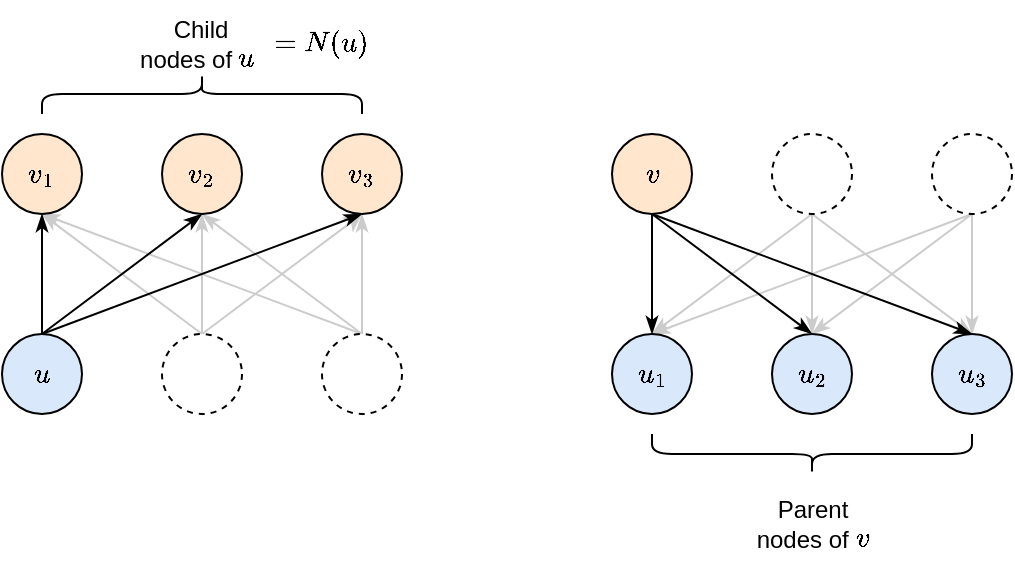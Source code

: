 <mxfile version="21.7.5" type="device">
  <diagram name="Page-1" id="67KOdD7E-YxpTc-cuoQ-">
    <mxGraphModel dx="557" dy="418" grid="0" gridSize="10" guides="1" tooltips="1" connect="1" arrows="1" fold="1" page="1" pageScale="1" pageWidth="850" pageHeight="1100" math="1" shadow="0">
      <root>
        <mxCell id="0" />
        <mxCell id="1" parent="0" />
        <mxCell id="QJW8HoN2gUbeoveKg1dK-10" style="rounded=0;orthogonalLoop=1;jettySize=auto;html=1;exitX=0.5;exitY=0;exitDx=0;exitDy=0;entryX=0.5;entryY=1;entryDx=0;entryDy=0;strokeColor=#CCCCCC;fillColor=#f5f5f5;endArrow=classicThin;endFill=1;" edge="1" parent="1" source="QJW8HoN2gUbeoveKg1dK-2" target="QJW8HoN2gUbeoveKg1dK-4">
          <mxGeometry relative="1" as="geometry" />
        </mxCell>
        <mxCell id="QJW8HoN2gUbeoveKg1dK-11" style="edgeStyle=orthogonalEdgeStyle;rounded=0;orthogonalLoop=1;jettySize=auto;html=1;exitX=0.5;exitY=0;exitDx=0;exitDy=0;entryX=0.5;entryY=1;entryDx=0;entryDy=0;fillColor=#f5f5f5;strokeColor=#CCCCCC;endArrow=classicThin;endFill=1;" edge="1" parent="1" source="QJW8HoN2gUbeoveKg1dK-2" target="QJW8HoN2gUbeoveKg1dK-5">
          <mxGeometry relative="1" as="geometry" />
        </mxCell>
        <mxCell id="QJW8HoN2gUbeoveKg1dK-12" style="rounded=0;orthogonalLoop=1;jettySize=auto;html=1;exitX=0.5;exitY=0;exitDx=0;exitDy=0;entryX=0.5;entryY=1;entryDx=0;entryDy=0;fillColor=#f5f5f5;strokeColor=#CCCCCC;" edge="1" parent="1" source="QJW8HoN2gUbeoveKg1dK-2" target="QJW8HoN2gUbeoveKg1dK-6">
          <mxGeometry relative="1" as="geometry" />
        </mxCell>
        <mxCell id="QJW8HoN2gUbeoveKg1dK-15" style="rounded=0;orthogonalLoop=1;jettySize=auto;html=1;exitX=0.5;exitY=0;exitDx=0;exitDy=0;entryX=0.5;entryY=1;entryDx=0;entryDy=0;fillColor=#f5f5f5;strokeColor=#CCCCCC;endArrow=classicThin;endFill=1;" edge="1" parent="1" source="QJW8HoN2gUbeoveKg1dK-3" target="QJW8HoN2gUbeoveKg1dK-5">
          <mxGeometry relative="1" as="geometry" />
        </mxCell>
        <mxCell id="QJW8HoN2gUbeoveKg1dK-16" style="rounded=0;orthogonalLoop=1;jettySize=auto;html=1;exitX=0.5;exitY=0;exitDx=0;exitDy=0;entryX=0.5;entryY=1;entryDx=0;entryDy=0;fillColor=#f5f5f5;strokeColor=#CCCCCC;endArrow=classicThin;endFill=1;" edge="1" parent="1" source="QJW8HoN2gUbeoveKg1dK-3" target="QJW8HoN2gUbeoveKg1dK-4">
          <mxGeometry relative="1" as="geometry" />
        </mxCell>
        <mxCell id="QJW8HoN2gUbeoveKg1dK-14" style="rounded=0;orthogonalLoop=1;jettySize=auto;html=1;exitX=0.5;exitY=0;exitDx=0;exitDy=0;entryX=0.5;entryY=1;entryDx=0;entryDy=0;strokeColor=#CCCCCC;endArrow=classicThin;endFill=1;" edge="1" parent="1" source="QJW8HoN2gUbeoveKg1dK-3" target="QJW8HoN2gUbeoveKg1dK-6">
          <mxGeometry relative="1" as="geometry" />
        </mxCell>
        <mxCell id="QJW8HoN2gUbeoveKg1dK-7" style="edgeStyle=orthogonalEdgeStyle;rounded=0;orthogonalLoop=1;jettySize=auto;html=1;exitX=0.5;exitY=0;exitDx=0;exitDy=0;entryX=0.5;entryY=1;entryDx=0;entryDy=0;endArrow=classicThin;endFill=1;" edge="1" parent="1" source="QJW8HoN2gUbeoveKg1dK-1" target="QJW8HoN2gUbeoveKg1dK-4">
          <mxGeometry relative="1" as="geometry" />
        </mxCell>
        <mxCell id="QJW8HoN2gUbeoveKg1dK-8" style="rounded=0;orthogonalLoop=1;jettySize=auto;html=1;exitX=0.5;exitY=0;exitDx=0;exitDy=0;entryX=0.5;entryY=1;entryDx=0;entryDy=0;endArrow=classicThin;endFill=1;" edge="1" parent="1" source="QJW8HoN2gUbeoveKg1dK-1" target="QJW8HoN2gUbeoveKg1dK-5">
          <mxGeometry relative="1" as="geometry" />
        </mxCell>
        <mxCell id="QJW8HoN2gUbeoveKg1dK-9" style="rounded=0;orthogonalLoop=1;jettySize=auto;html=1;exitX=0.5;exitY=0;exitDx=0;exitDy=0;entryX=0.5;entryY=1;entryDx=0;entryDy=0;endArrow=classicThin;endFill=1;" edge="1" parent="1" source="QJW8HoN2gUbeoveKg1dK-1" target="QJW8HoN2gUbeoveKg1dK-6">
          <mxGeometry relative="1" as="geometry" />
        </mxCell>
        <mxCell id="QJW8HoN2gUbeoveKg1dK-1" value="\(u\)" style="ellipse;whiteSpace=wrap;html=1;aspect=fixed;fillColor=#dae8fc;strokeColor=#000000;" vertex="1" parent="1">
          <mxGeometry x="200" y="280" width="40" height="40" as="geometry" />
        </mxCell>
        <mxCell id="QJW8HoN2gUbeoveKg1dK-2" value="" style="ellipse;whiteSpace=wrap;html=1;aspect=fixed;dashed=1;" vertex="1" parent="1">
          <mxGeometry x="280" y="280" width="40" height="40" as="geometry" />
        </mxCell>
        <mxCell id="QJW8HoN2gUbeoveKg1dK-3" value="" style="ellipse;whiteSpace=wrap;html=1;aspect=fixed;dashed=1;" vertex="1" parent="1">
          <mxGeometry x="360" y="280" width="40" height="40" as="geometry" />
        </mxCell>
        <mxCell id="QJW8HoN2gUbeoveKg1dK-4" value="\(v_1\)" style="ellipse;whiteSpace=wrap;html=1;aspect=fixed;fillColor=#ffe6cc;strokeColor=#000000;" vertex="1" parent="1">
          <mxGeometry x="200" y="180" width="40" height="40" as="geometry" />
        </mxCell>
        <mxCell id="QJW8HoN2gUbeoveKg1dK-5" value="\(v_2\)" style="ellipse;whiteSpace=wrap;html=1;aspect=fixed;fillColor=#ffe6cc;strokeColor=#000000;" vertex="1" parent="1">
          <mxGeometry x="280" y="180" width="40" height="40" as="geometry" />
        </mxCell>
        <mxCell id="QJW8HoN2gUbeoveKg1dK-6" value="\(v_3\)" style="ellipse;whiteSpace=wrap;html=1;aspect=fixed;fillColor=#ffe6cc;strokeColor=#000000;" vertex="1" parent="1">
          <mxGeometry x="360" y="180" width="40" height="40" as="geometry" />
        </mxCell>
        <mxCell id="QJW8HoN2gUbeoveKg1dK-17" value="" style="shape=curlyBracket;whiteSpace=wrap;html=1;rounded=1;flipH=1;labelPosition=right;verticalLabelPosition=middle;align=left;verticalAlign=middle;rotation=-90;" vertex="1" parent="1">
          <mxGeometry x="290" y="80" width="20" height="160" as="geometry" />
        </mxCell>
        <mxCell id="QJW8HoN2gUbeoveKg1dK-19" value="Child nodes of \(u\)&amp;nbsp;" style="text;html=1;strokeColor=none;fillColor=none;align=center;verticalAlign=middle;whiteSpace=wrap;rounded=0;" vertex="1" parent="1">
          <mxGeometry x="267.5" y="120" width="62.5" height="30" as="geometry" />
        </mxCell>
        <mxCell id="QJW8HoN2gUbeoveKg1dK-42" style="edgeStyle=orthogonalEdgeStyle;rounded=0;orthogonalLoop=1;jettySize=auto;html=1;exitX=0.5;exitY=0;exitDx=0;exitDy=0;entryX=0.5;entryY=1;entryDx=0;entryDy=0;fillColor=#f5f5f5;strokeColor=#CCCCCC;endArrow=none;endFill=0;startArrow=classicThin;startFill=1;" edge="1" parent="1" source="QJW8HoN2gUbeoveKg1dK-51" target="QJW8HoN2gUbeoveKg1dK-54">
          <mxGeometry relative="1" as="geometry" />
        </mxCell>
        <mxCell id="QJW8HoN2gUbeoveKg1dK-43" style="rounded=0;orthogonalLoop=1;jettySize=auto;html=1;exitX=0.5;exitY=0;exitDx=0;exitDy=0;entryX=0.5;entryY=1;entryDx=0;entryDy=0;fillColor=#f5f5f5;strokeColor=#CCCCCC;endArrow=none;endFill=0;startArrow=classicThin;startFill=1;" edge="1" parent="1" source="QJW8HoN2gUbeoveKg1dK-51" target="QJW8HoN2gUbeoveKg1dK-55">
          <mxGeometry relative="1" as="geometry" />
        </mxCell>
        <mxCell id="QJW8HoN2gUbeoveKg1dK-44" style="rounded=0;orthogonalLoop=1;jettySize=auto;html=1;exitX=0.5;exitY=0;exitDx=0;exitDy=0;entryX=0.5;entryY=1;entryDx=0;entryDy=0;fillColor=#f5f5f5;strokeColor=#CCCCCC;endArrow=none;endFill=0;startArrow=classicThin;startFill=1;" edge="1" parent="1" source="QJW8HoN2gUbeoveKg1dK-52" target="QJW8HoN2gUbeoveKg1dK-54">
          <mxGeometry relative="1" as="geometry" />
        </mxCell>
        <mxCell id="QJW8HoN2gUbeoveKg1dK-46" style="rounded=0;orthogonalLoop=1;jettySize=auto;html=1;exitX=0.5;exitY=0;exitDx=0;exitDy=0;entryX=0.5;entryY=1;entryDx=0;entryDy=0;strokeColor=#CCCCCC;endArrow=none;endFill=0;startArrow=classicThin;startFill=1;" edge="1" parent="1" source="QJW8HoN2gUbeoveKg1dK-52" target="QJW8HoN2gUbeoveKg1dK-55">
          <mxGeometry relative="1" as="geometry" />
        </mxCell>
        <mxCell id="QJW8HoN2gUbeoveKg1dK-48" style="rounded=0;orthogonalLoop=1;jettySize=auto;html=1;exitX=0.5;exitY=0;exitDx=0;exitDy=0;entryX=0.5;entryY=1;entryDx=0;entryDy=0;strokeColor=#CCCCCC;startArrow=classicThin;startFill=1;endArrow=none;endFill=0;" edge="1" parent="1" source="QJW8HoN2gUbeoveKg1dK-50" target="QJW8HoN2gUbeoveKg1dK-54">
          <mxGeometry relative="1" as="geometry" />
        </mxCell>
        <mxCell id="QJW8HoN2gUbeoveKg1dK-49" style="rounded=0;orthogonalLoop=1;jettySize=auto;html=1;exitX=0.5;exitY=0;exitDx=0;exitDy=0;entryX=0.5;entryY=1;entryDx=0;entryDy=0;strokeColor=#CCCCCC;startArrow=classicThin;startFill=1;endArrow=none;endFill=0;" edge="1" parent="1" source="QJW8HoN2gUbeoveKg1dK-50" target="QJW8HoN2gUbeoveKg1dK-55">
          <mxGeometry relative="1" as="geometry" />
        </mxCell>
        <mxCell id="QJW8HoN2gUbeoveKg1dK-50" value="\(u_1\)" style="ellipse;whiteSpace=wrap;html=1;aspect=fixed;fillColor=#dae8fc;strokeColor=#000000;" vertex="1" parent="1">
          <mxGeometry x="505" y="280" width="40" height="40" as="geometry" />
        </mxCell>
        <mxCell id="QJW8HoN2gUbeoveKg1dK-51" value="\(u_2\)" style="ellipse;whiteSpace=wrap;html=1;aspect=fixed;fillColor=#dae8fc;strokeColor=#000000;" vertex="1" parent="1">
          <mxGeometry x="585" y="280" width="40" height="40" as="geometry" />
        </mxCell>
        <mxCell id="QJW8HoN2gUbeoveKg1dK-52" value="\(u_3\)" style="ellipse;whiteSpace=wrap;html=1;aspect=fixed;fillColor=#dae8fc;strokeColor=#000000;" vertex="1" parent="1">
          <mxGeometry x="665" y="280" width="40" height="40" as="geometry" />
        </mxCell>
        <mxCell id="QJW8HoN2gUbeoveKg1dK-53" value="\(v\)" style="ellipse;whiteSpace=wrap;html=1;aspect=fixed;fillColor=#ffe6cc;strokeColor=#000000;" vertex="1" parent="1">
          <mxGeometry x="505" y="180" width="40" height="40" as="geometry" />
        </mxCell>
        <mxCell id="QJW8HoN2gUbeoveKg1dK-54" value="" style="ellipse;whiteSpace=wrap;html=1;aspect=fixed;dashed=1;" vertex="1" parent="1">
          <mxGeometry x="585" y="180" width="40" height="40" as="geometry" />
        </mxCell>
        <mxCell id="QJW8HoN2gUbeoveKg1dK-55" value="" style="ellipse;whiteSpace=wrap;html=1;aspect=fixed;dashed=1;" vertex="1" parent="1">
          <mxGeometry x="665" y="180" width="40" height="40" as="geometry" />
        </mxCell>
        <mxCell id="QJW8HoN2gUbeoveKg1dK-56" value="" style="shape=curlyBracket;whiteSpace=wrap;html=1;rounded=1;flipH=1;labelPosition=right;verticalLabelPosition=middle;align=left;verticalAlign=middle;rotation=90;" vertex="1" parent="1">
          <mxGeometry x="595" y="260" width="20" height="160" as="geometry" />
        </mxCell>
        <mxCell id="QJW8HoN2gUbeoveKg1dK-58" value="Parent nodes of \(v\)" style="text;html=1;strokeColor=none;fillColor=none;align=center;verticalAlign=middle;whiteSpace=wrap;rounded=0;" vertex="1" parent="1">
          <mxGeometry x="572.5" y="360" width="65" height="30" as="geometry" />
        </mxCell>
        <mxCell id="QJW8HoN2gUbeoveKg1dK-41" style="rounded=0;orthogonalLoop=1;jettySize=auto;html=1;exitX=0.5;exitY=0;exitDx=0;exitDy=0;entryX=0.5;entryY=1;entryDx=0;entryDy=0;strokeColor=#000000;fillColor=#f5f5f5;endArrow=none;endFill=0;startArrow=classicThin;startFill=1;" edge="1" parent="1" source="QJW8HoN2gUbeoveKg1dK-51" target="QJW8HoN2gUbeoveKg1dK-53">
          <mxGeometry relative="1" as="geometry" />
        </mxCell>
        <mxCell id="QJW8HoN2gUbeoveKg1dK-45" style="rounded=0;orthogonalLoop=1;jettySize=auto;html=1;exitX=0.5;exitY=0;exitDx=0;exitDy=0;entryX=0.5;entryY=1;entryDx=0;entryDy=0;fillColor=#f5f5f5;strokeColor=#000000;endArrow=none;endFill=0;startArrow=classicThin;startFill=1;" edge="1" parent="1" source="QJW8HoN2gUbeoveKg1dK-52" target="QJW8HoN2gUbeoveKg1dK-53">
          <mxGeometry relative="1" as="geometry" />
        </mxCell>
        <mxCell id="QJW8HoN2gUbeoveKg1dK-47" style="edgeStyle=orthogonalEdgeStyle;rounded=0;orthogonalLoop=1;jettySize=auto;html=1;exitX=0.5;exitY=0;exitDx=0;exitDy=0;entryX=0.5;entryY=1;entryDx=0;entryDy=0;strokeColor=#000000;startArrow=classicThin;startFill=1;endArrow=none;endFill=0;" edge="1" parent="1" source="QJW8HoN2gUbeoveKg1dK-50" target="QJW8HoN2gUbeoveKg1dK-53">
          <mxGeometry relative="1" as="geometry" />
        </mxCell>
        <mxCell id="QJW8HoN2gUbeoveKg1dK-61" value="\(= N(u)\)" style="text;html=1;strokeColor=none;fillColor=none;align=center;verticalAlign=middle;whiteSpace=wrap;rounded=0;" vertex="1" parent="1">
          <mxGeometry x="330" y="120" width="60" height="30" as="geometry" />
        </mxCell>
      </root>
    </mxGraphModel>
  </diagram>
</mxfile>
